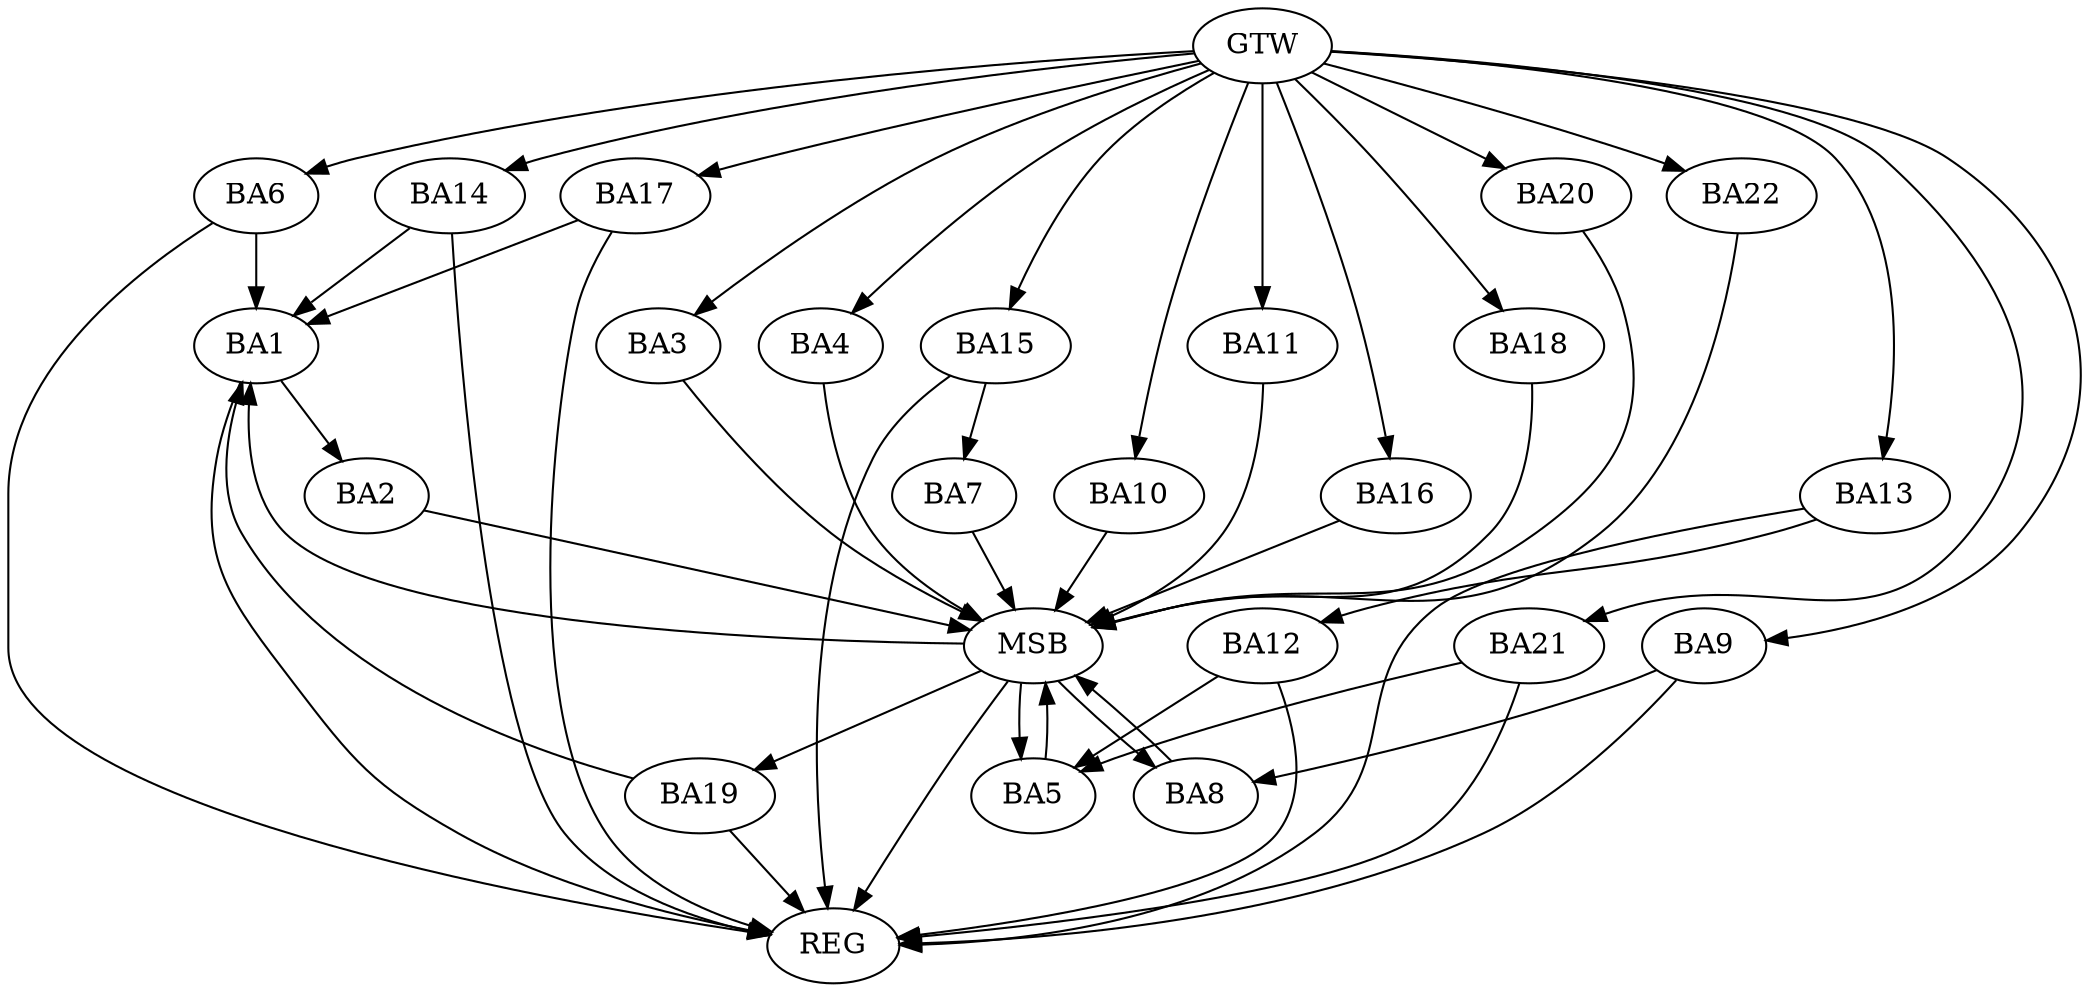strict digraph G {
  BA1 [ label="BA1" ];
  BA2 [ label="BA2" ];
  BA3 [ label="BA3" ];
  BA4 [ label="BA4" ];
  BA5 [ label="BA5" ];
  BA6 [ label="BA6" ];
  BA7 [ label="BA7" ];
  BA8 [ label="BA8" ];
  BA9 [ label="BA9" ];
  BA10 [ label="BA10" ];
  BA11 [ label="BA11" ];
  BA12 [ label="BA12" ];
  BA13 [ label="BA13" ];
  BA14 [ label="BA14" ];
  BA15 [ label="BA15" ];
  BA16 [ label="BA16" ];
  BA17 [ label="BA17" ];
  BA18 [ label="BA18" ];
  BA19 [ label="BA19" ];
  BA20 [ label="BA20" ];
  BA21 [ label="BA21" ];
  BA22 [ label="BA22" ];
  GTW [ label="GTW" ];
  REG [ label="REG" ];
  MSB [ label="MSB" ];
  BA1 -> BA2;
  BA6 -> BA1;
  BA9 -> BA8;
  BA12 -> BA5;
  BA13 -> BA12;
  BA14 -> BA1;
  BA15 -> BA7;
  BA17 -> BA1;
  BA19 -> BA1;
  BA21 -> BA5;
  GTW -> BA3;
  GTW -> BA4;
  GTW -> BA6;
  GTW -> BA9;
  GTW -> BA10;
  GTW -> BA11;
  GTW -> BA13;
  GTW -> BA14;
  GTW -> BA15;
  GTW -> BA16;
  GTW -> BA17;
  GTW -> BA18;
  GTW -> BA20;
  GTW -> BA21;
  GTW -> BA22;
  BA1 -> REG;
  BA6 -> REG;
  BA9 -> REG;
  BA12 -> REG;
  BA13 -> REG;
  BA14 -> REG;
  BA15 -> REG;
  BA17 -> REG;
  BA19 -> REG;
  BA21 -> REG;
  BA2 -> MSB;
  MSB -> BA1;
  MSB -> REG;
  BA3 -> MSB;
  BA4 -> MSB;
  BA5 -> MSB;
  BA7 -> MSB;
  MSB -> BA5;
  BA8 -> MSB;
  BA10 -> MSB;
  MSB -> BA8;
  BA11 -> MSB;
  BA16 -> MSB;
  BA18 -> MSB;
  BA20 -> MSB;
  MSB -> BA19;
  BA22 -> MSB;
}
